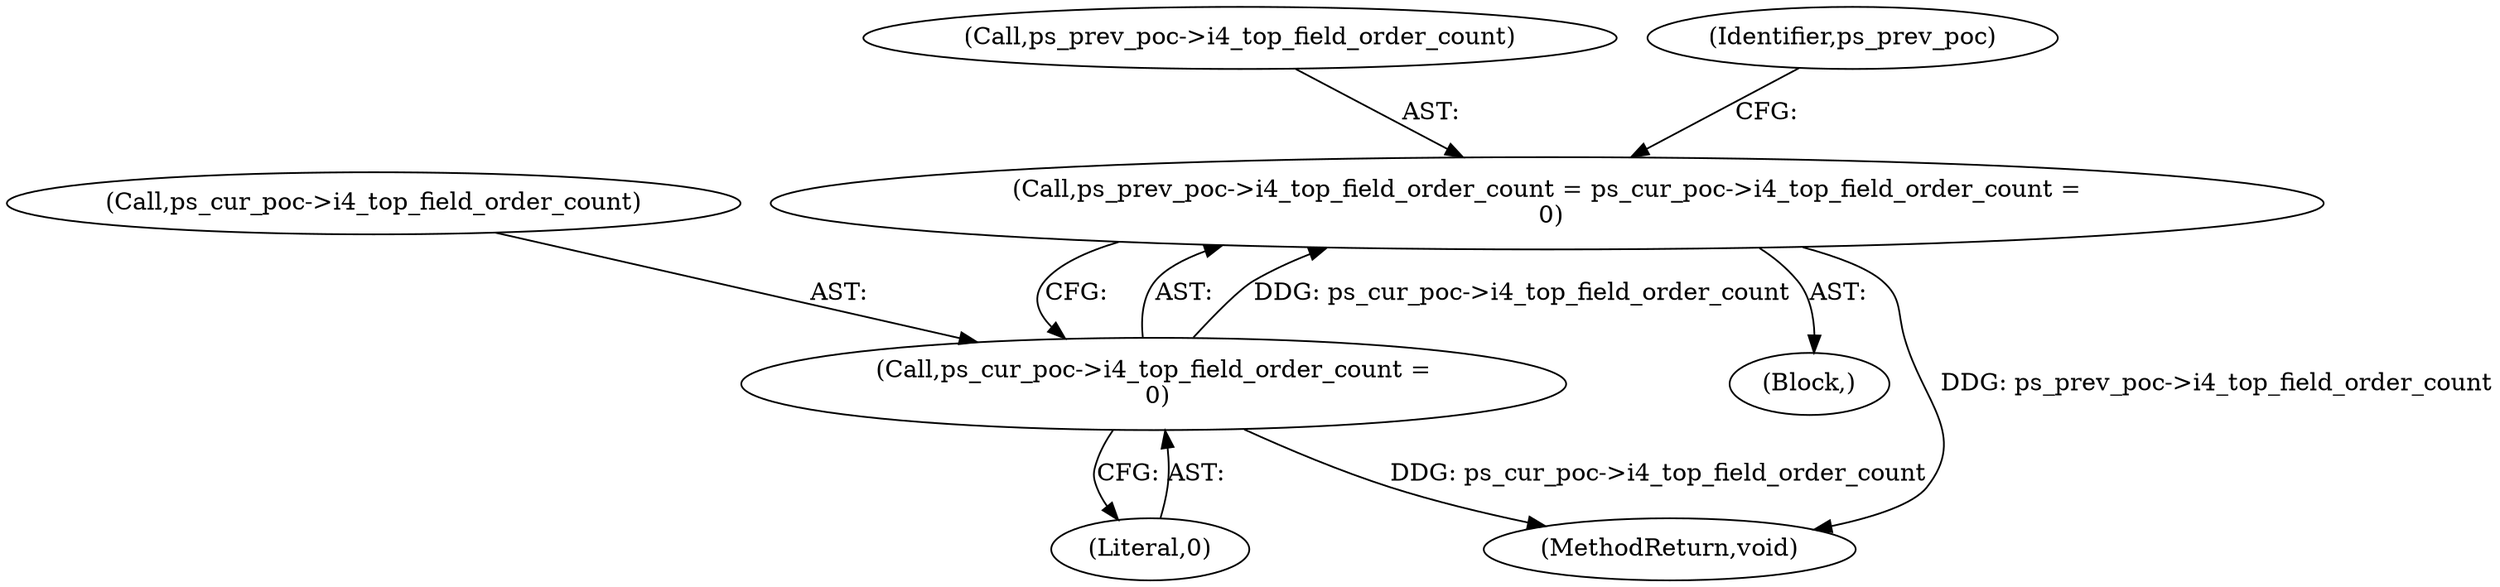 digraph "0_Android_ecf6c7ce6d5a22d52160698aab44fc234c63291a@pointer" {
"1000571" [label="(Call,ps_prev_poc->i4_top_field_order_count = ps_cur_poc->i4_top_field_order_count =\n 0)"];
"1000575" [label="(Call,ps_cur_poc->i4_top_field_order_count =\n 0)"];
"1000576" [label="(Call,ps_cur_poc->i4_top_field_order_count)"];
"1000571" [label="(Call,ps_prev_poc->i4_top_field_order_count = ps_cur_poc->i4_top_field_order_count =\n 0)"];
"1000572" [label="(Call,ps_prev_poc->i4_top_field_order_count)"];
"1000575" [label="(Call,ps_cur_poc->i4_top_field_order_count =\n 0)"];
"1000121" [label="(Block,)"];
"1000579" [label="(Literal,0)"];
"1000582" [label="(Identifier,ps_prev_poc)"];
"1000956" [label="(MethodReturn,void)"];
"1000571" -> "1000121"  [label="AST: "];
"1000571" -> "1000575"  [label="CFG: "];
"1000572" -> "1000571"  [label="AST: "];
"1000575" -> "1000571"  [label="AST: "];
"1000582" -> "1000571"  [label="CFG: "];
"1000571" -> "1000956"  [label="DDG: ps_prev_poc->i4_top_field_order_count"];
"1000575" -> "1000571"  [label="DDG: ps_cur_poc->i4_top_field_order_count"];
"1000575" -> "1000579"  [label="CFG: "];
"1000576" -> "1000575"  [label="AST: "];
"1000579" -> "1000575"  [label="AST: "];
"1000575" -> "1000956"  [label="DDG: ps_cur_poc->i4_top_field_order_count"];
}
